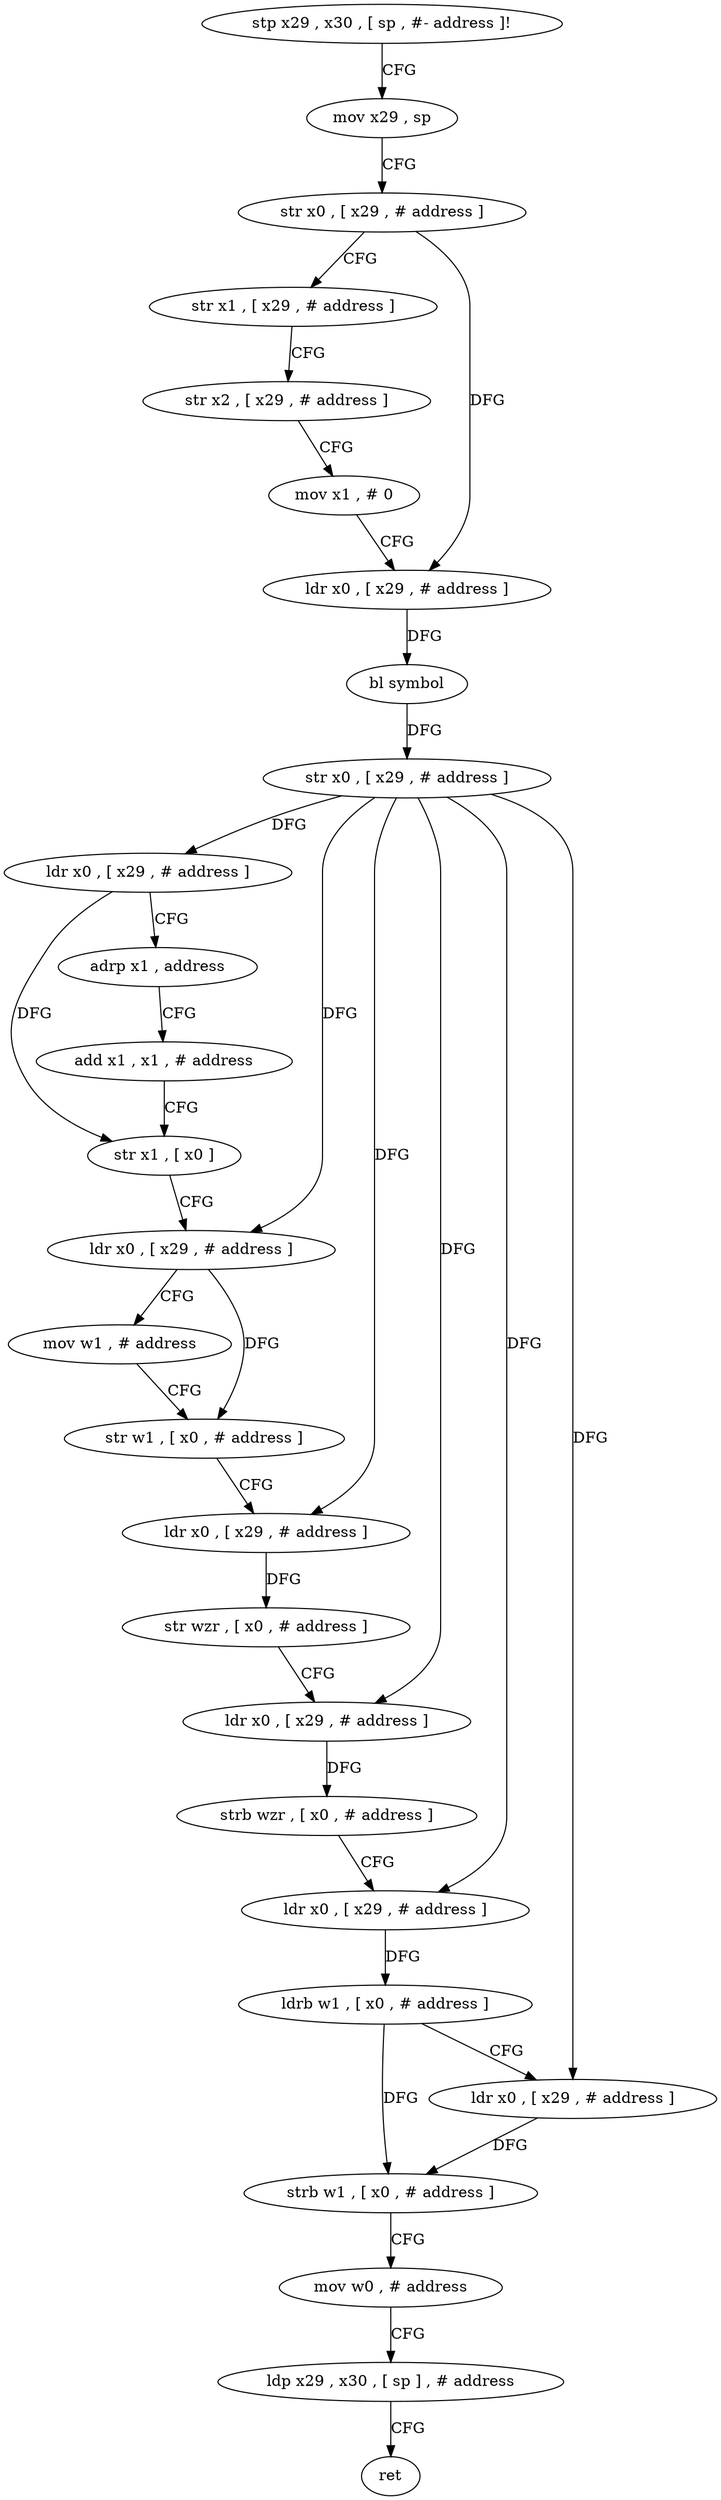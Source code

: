 digraph "func" {
"4271928" [label = "stp x29 , x30 , [ sp , #- address ]!" ]
"4271932" [label = "mov x29 , sp" ]
"4271936" [label = "str x0 , [ x29 , # address ]" ]
"4271940" [label = "str x1 , [ x29 , # address ]" ]
"4271944" [label = "str x2 , [ x29 , # address ]" ]
"4271948" [label = "mov x1 , # 0" ]
"4271952" [label = "ldr x0 , [ x29 , # address ]" ]
"4271956" [label = "bl symbol" ]
"4271960" [label = "str x0 , [ x29 , # address ]" ]
"4271964" [label = "ldr x0 , [ x29 , # address ]" ]
"4271968" [label = "adrp x1 , address" ]
"4271972" [label = "add x1 , x1 , # address" ]
"4271976" [label = "str x1 , [ x0 ]" ]
"4271980" [label = "ldr x0 , [ x29 , # address ]" ]
"4271984" [label = "mov w1 , # address" ]
"4271988" [label = "str w1 , [ x0 , # address ]" ]
"4271992" [label = "ldr x0 , [ x29 , # address ]" ]
"4271996" [label = "str wzr , [ x0 , # address ]" ]
"4272000" [label = "ldr x0 , [ x29 , # address ]" ]
"4272004" [label = "strb wzr , [ x0 , # address ]" ]
"4272008" [label = "ldr x0 , [ x29 , # address ]" ]
"4272012" [label = "ldrb w1 , [ x0 , # address ]" ]
"4272016" [label = "ldr x0 , [ x29 , # address ]" ]
"4272020" [label = "strb w1 , [ x0 , # address ]" ]
"4272024" [label = "mov w0 , # address" ]
"4272028" [label = "ldp x29 , x30 , [ sp ] , # address" ]
"4272032" [label = "ret" ]
"4271928" -> "4271932" [ label = "CFG" ]
"4271932" -> "4271936" [ label = "CFG" ]
"4271936" -> "4271940" [ label = "CFG" ]
"4271936" -> "4271952" [ label = "DFG" ]
"4271940" -> "4271944" [ label = "CFG" ]
"4271944" -> "4271948" [ label = "CFG" ]
"4271948" -> "4271952" [ label = "CFG" ]
"4271952" -> "4271956" [ label = "DFG" ]
"4271956" -> "4271960" [ label = "DFG" ]
"4271960" -> "4271964" [ label = "DFG" ]
"4271960" -> "4271980" [ label = "DFG" ]
"4271960" -> "4271992" [ label = "DFG" ]
"4271960" -> "4272000" [ label = "DFG" ]
"4271960" -> "4272008" [ label = "DFG" ]
"4271960" -> "4272016" [ label = "DFG" ]
"4271964" -> "4271968" [ label = "CFG" ]
"4271964" -> "4271976" [ label = "DFG" ]
"4271968" -> "4271972" [ label = "CFG" ]
"4271972" -> "4271976" [ label = "CFG" ]
"4271976" -> "4271980" [ label = "CFG" ]
"4271980" -> "4271984" [ label = "CFG" ]
"4271980" -> "4271988" [ label = "DFG" ]
"4271984" -> "4271988" [ label = "CFG" ]
"4271988" -> "4271992" [ label = "CFG" ]
"4271992" -> "4271996" [ label = "DFG" ]
"4271996" -> "4272000" [ label = "CFG" ]
"4272000" -> "4272004" [ label = "DFG" ]
"4272004" -> "4272008" [ label = "CFG" ]
"4272008" -> "4272012" [ label = "DFG" ]
"4272012" -> "4272016" [ label = "CFG" ]
"4272012" -> "4272020" [ label = "DFG" ]
"4272016" -> "4272020" [ label = "DFG" ]
"4272020" -> "4272024" [ label = "CFG" ]
"4272024" -> "4272028" [ label = "CFG" ]
"4272028" -> "4272032" [ label = "CFG" ]
}
